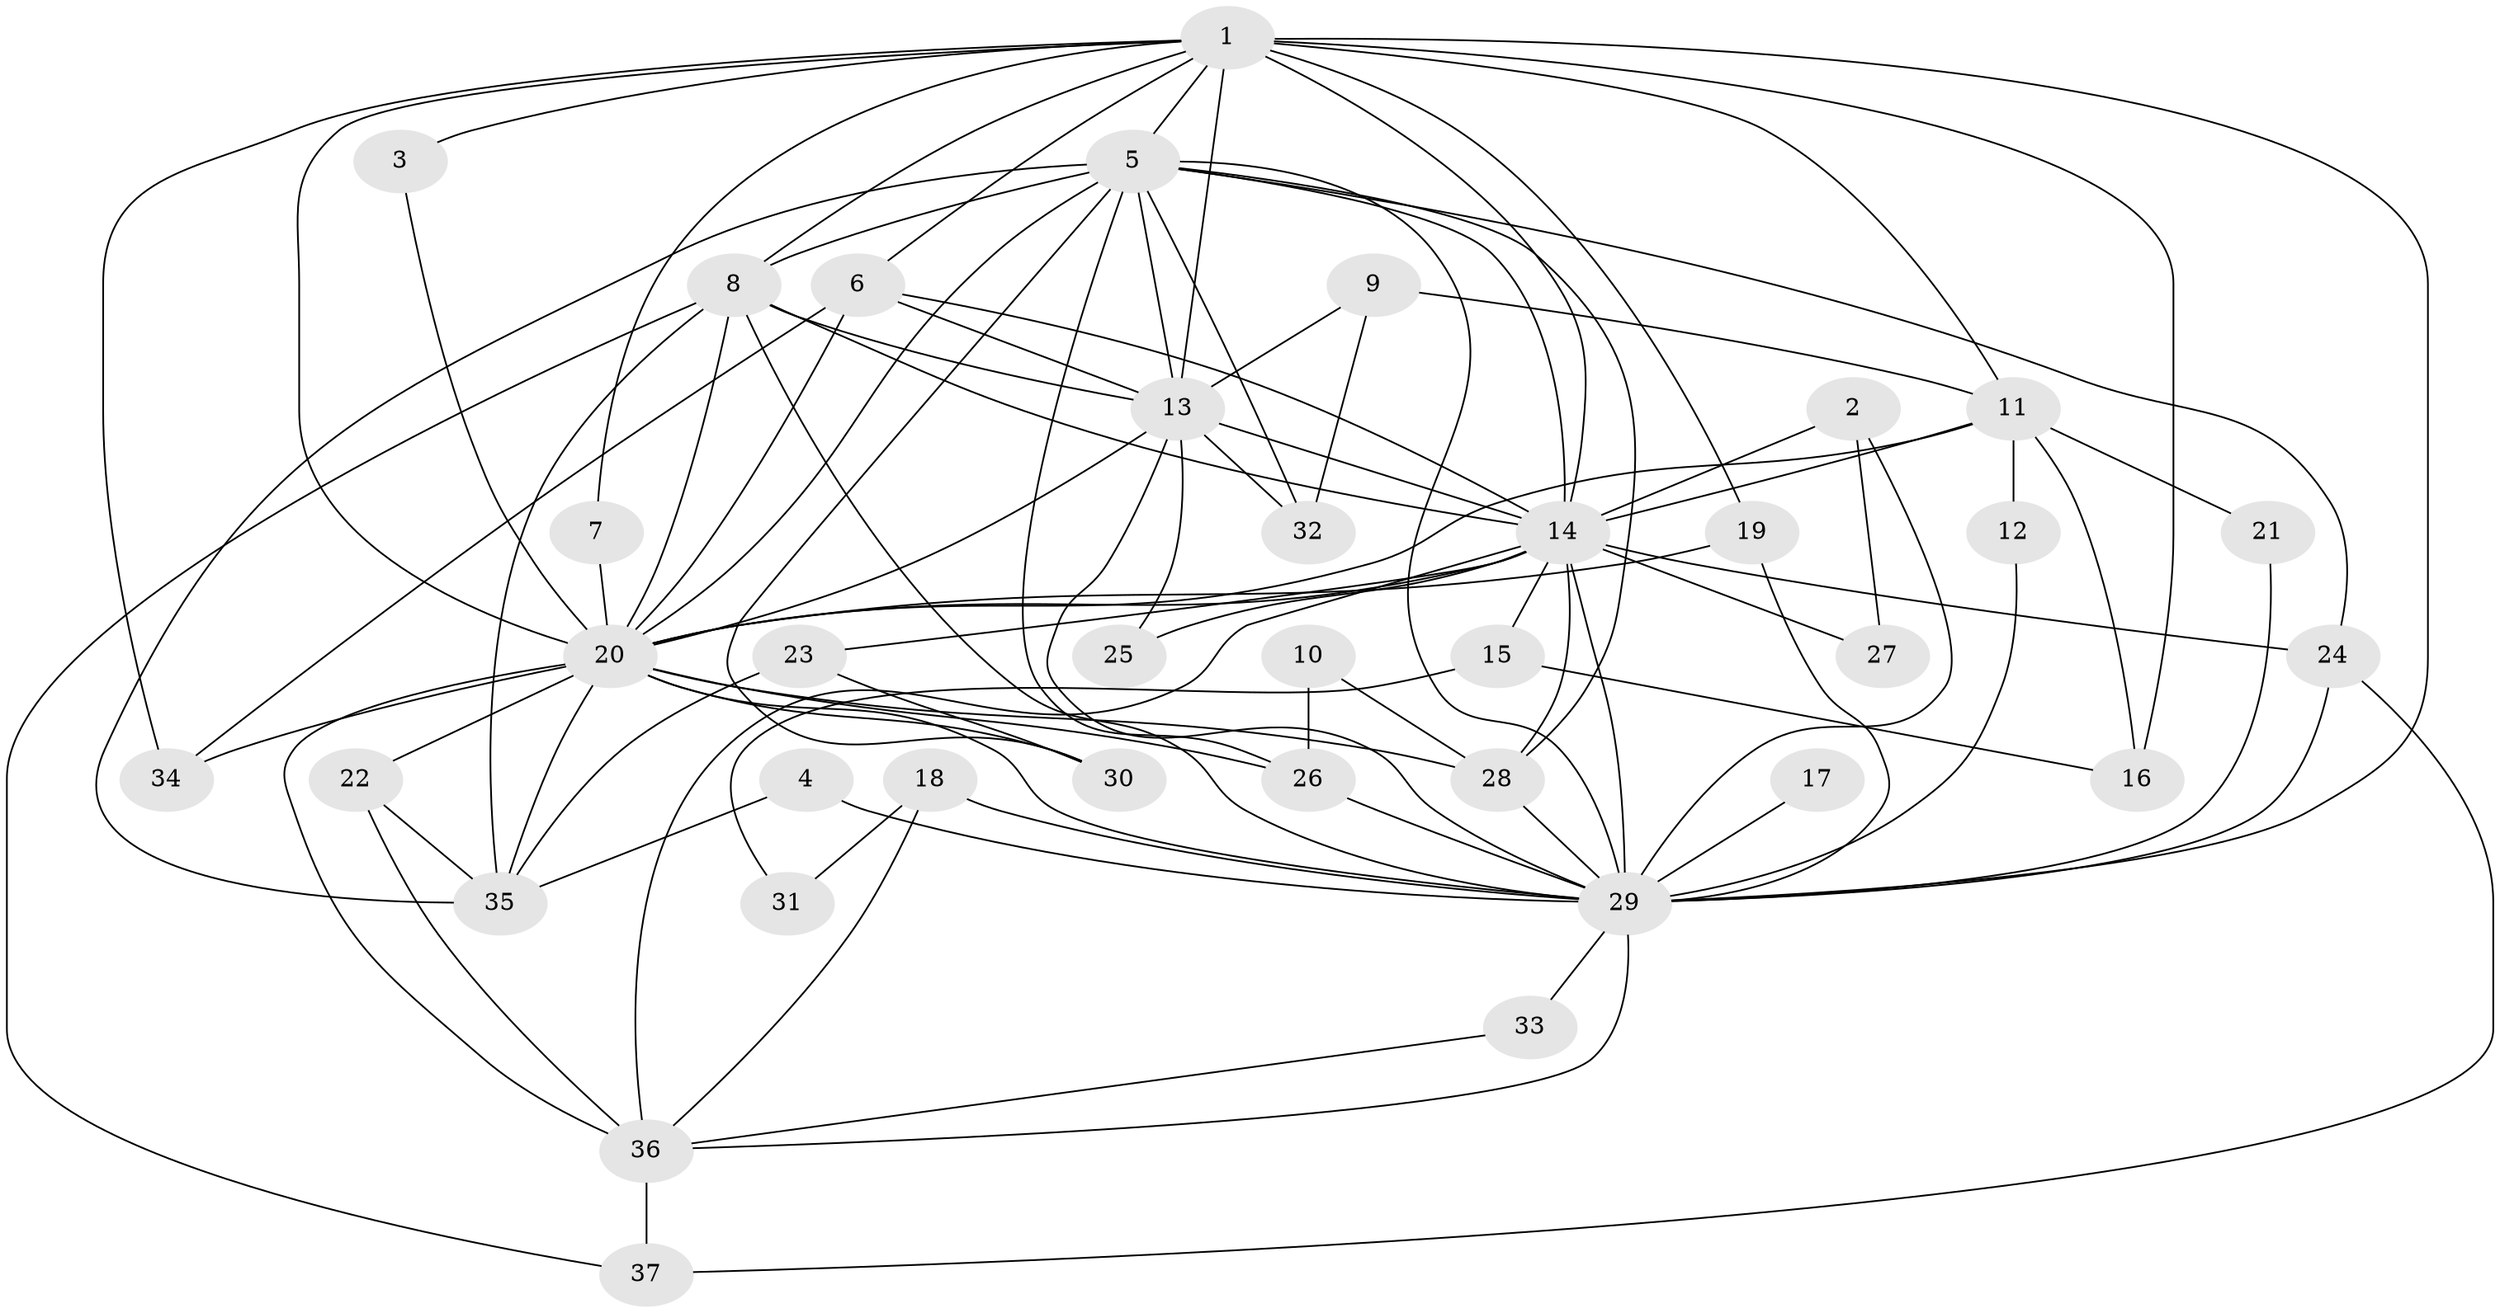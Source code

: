// original degree distribution, {17: 0.0136986301369863, 13: 0.0273972602739726, 15: 0.0136986301369863, 26: 0.0136986301369863, 21: 0.0136986301369863, 25: 0.0136986301369863, 12: 0.0273972602739726, 16: 0.0136986301369863, 3: 0.2191780821917808, 2: 0.5068493150684932, 6: 0.0136986301369863, 5: 0.0273972602739726, 7: 0.0273972602739726, 4: 0.0684931506849315}
// Generated by graph-tools (version 1.1) at 2025/01/03/09/25 03:01:12]
// undirected, 37 vertices, 95 edges
graph export_dot {
graph [start="1"]
  node [color=gray90,style=filled];
  1;
  2;
  3;
  4;
  5;
  6;
  7;
  8;
  9;
  10;
  11;
  12;
  13;
  14;
  15;
  16;
  17;
  18;
  19;
  20;
  21;
  22;
  23;
  24;
  25;
  26;
  27;
  28;
  29;
  30;
  31;
  32;
  33;
  34;
  35;
  36;
  37;
  1 -- 3 [weight=1.0];
  1 -- 5 [weight=2.0];
  1 -- 6 [weight=1.0];
  1 -- 7 [weight=1.0];
  1 -- 8 [weight=2.0];
  1 -- 11 [weight=1.0];
  1 -- 13 [weight=2.0];
  1 -- 14 [weight=7.0];
  1 -- 16 [weight=1.0];
  1 -- 19 [weight=1.0];
  1 -- 20 [weight=3.0];
  1 -- 29 [weight=2.0];
  1 -- 34 [weight=1.0];
  2 -- 14 [weight=1.0];
  2 -- 27 [weight=1.0];
  2 -- 29 [weight=1.0];
  3 -- 20 [weight=1.0];
  4 -- 29 [weight=1.0];
  4 -- 35 [weight=1.0];
  5 -- 8 [weight=1.0];
  5 -- 13 [weight=1.0];
  5 -- 14 [weight=4.0];
  5 -- 20 [weight=1.0];
  5 -- 24 [weight=1.0];
  5 -- 26 [weight=1.0];
  5 -- 28 [weight=1.0];
  5 -- 29 [weight=2.0];
  5 -- 30 [weight=1.0];
  5 -- 32 [weight=1.0];
  5 -- 35 [weight=1.0];
  6 -- 13 [weight=1.0];
  6 -- 14 [weight=1.0];
  6 -- 20 [weight=1.0];
  6 -- 34 [weight=1.0];
  7 -- 20 [weight=2.0];
  8 -- 13 [weight=1.0];
  8 -- 14 [weight=3.0];
  8 -- 20 [weight=2.0];
  8 -- 29 [weight=1.0];
  8 -- 35 [weight=1.0];
  8 -- 37 [weight=1.0];
  9 -- 11 [weight=1.0];
  9 -- 13 [weight=1.0];
  9 -- 32 [weight=1.0];
  10 -- 26 [weight=1.0];
  10 -- 28 [weight=1.0];
  11 -- 12 [weight=1.0];
  11 -- 14 [weight=1.0];
  11 -- 16 [weight=1.0];
  11 -- 20 [weight=1.0];
  11 -- 21 [weight=1.0];
  12 -- 29 [weight=1.0];
  13 -- 14 [weight=3.0];
  13 -- 20 [weight=1.0];
  13 -- 25 [weight=1.0];
  13 -- 29 [weight=1.0];
  13 -- 32 [weight=1.0];
  14 -- 15 [weight=3.0];
  14 -- 20 [weight=4.0];
  14 -- 23 [weight=2.0];
  14 -- 24 [weight=1.0];
  14 -- 25 [weight=2.0];
  14 -- 27 [weight=2.0];
  14 -- 28 [weight=2.0];
  14 -- 29 [weight=4.0];
  14 -- 36 [weight=2.0];
  15 -- 16 [weight=1.0];
  15 -- 31 [weight=1.0];
  17 -- 29 [weight=1.0];
  18 -- 29 [weight=2.0];
  18 -- 31 [weight=1.0];
  18 -- 36 [weight=1.0];
  19 -- 20 [weight=1.0];
  19 -- 29 [weight=1.0];
  20 -- 22 [weight=1.0];
  20 -- 26 [weight=1.0];
  20 -- 28 [weight=1.0];
  20 -- 29 [weight=1.0];
  20 -- 30 [weight=1.0];
  20 -- 34 [weight=1.0];
  20 -- 35 [weight=1.0];
  20 -- 36 [weight=1.0];
  21 -- 29 [weight=1.0];
  22 -- 35 [weight=1.0];
  22 -- 36 [weight=1.0];
  23 -- 30 [weight=1.0];
  23 -- 35 [weight=1.0];
  24 -- 29 [weight=1.0];
  24 -- 37 [weight=1.0];
  26 -- 29 [weight=1.0];
  28 -- 29 [weight=1.0];
  29 -- 33 [weight=2.0];
  29 -- 36 [weight=1.0];
  33 -- 36 [weight=1.0];
  36 -- 37 [weight=1.0];
}
